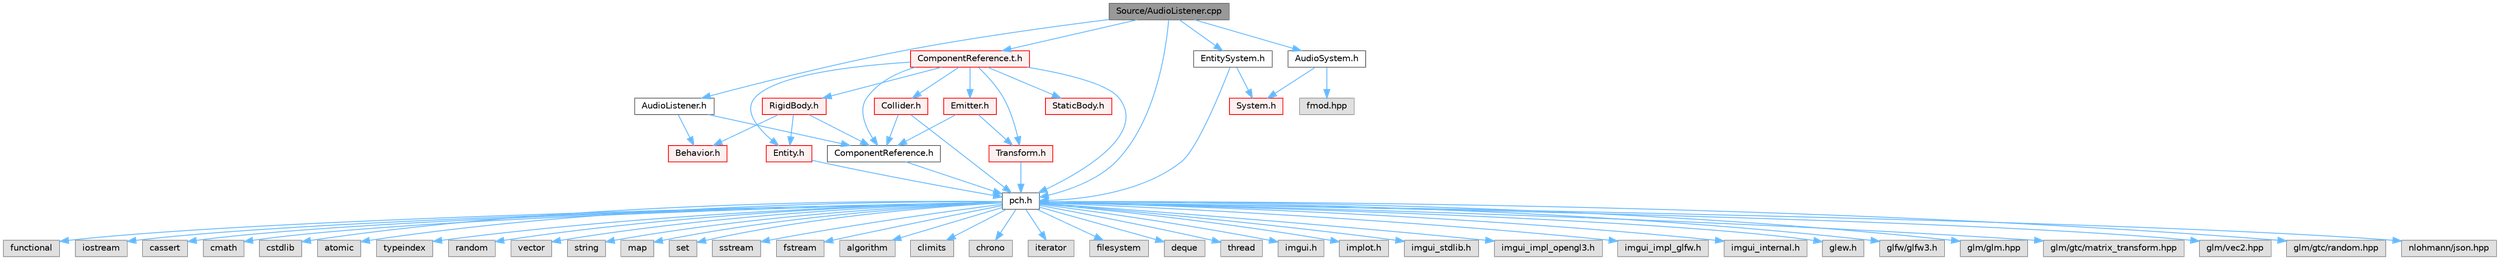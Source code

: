 digraph "Source/AudioListener.cpp"
{
 // LATEX_PDF_SIZE
  bgcolor="transparent";
  edge [fontname=Helvetica,fontsize=10,labelfontname=Helvetica,labelfontsize=10];
  node [fontname=Helvetica,fontsize=10,shape=box,height=0.2,width=0.4];
  Node1 [id="Node000001",label="Source/AudioListener.cpp",height=0.2,width=0.4,color="gray40", fillcolor="grey60", style="filled", fontcolor="black",tooltip="Component that picks up spatial audio."];
  Node1 -> Node2 [id="edge1_Node000001_Node000002",color="steelblue1",style="solid",tooltip=" "];
  Node2 [id="Node000002",label="pch.h",height=0.2,width=0.4,color="grey40", fillcolor="white", style="filled",URL="$de/d3a/pch_8h.html",tooltip="This is a precompiled header file."];
  Node2 -> Node3 [id="edge2_Node000002_Node000003",color="steelblue1",style="solid",tooltip=" "];
  Node3 [id="Node000003",label="functional",height=0.2,width=0.4,color="grey60", fillcolor="#E0E0E0", style="filled",tooltip=" "];
  Node2 -> Node4 [id="edge3_Node000002_Node000004",color="steelblue1",style="solid",tooltip=" "];
  Node4 [id="Node000004",label="iostream",height=0.2,width=0.4,color="grey60", fillcolor="#E0E0E0", style="filled",tooltip=" "];
  Node2 -> Node5 [id="edge4_Node000002_Node000005",color="steelblue1",style="solid",tooltip=" "];
  Node5 [id="Node000005",label="cassert",height=0.2,width=0.4,color="grey60", fillcolor="#E0E0E0", style="filled",tooltip=" "];
  Node2 -> Node6 [id="edge5_Node000002_Node000006",color="steelblue1",style="solid",tooltip=" "];
  Node6 [id="Node000006",label="cmath",height=0.2,width=0.4,color="grey60", fillcolor="#E0E0E0", style="filled",tooltip=" "];
  Node2 -> Node7 [id="edge6_Node000002_Node000007",color="steelblue1",style="solid",tooltip=" "];
  Node7 [id="Node000007",label="cstdlib",height=0.2,width=0.4,color="grey60", fillcolor="#E0E0E0", style="filled",tooltip=" "];
  Node2 -> Node8 [id="edge7_Node000002_Node000008",color="steelblue1",style="solid",tooltip=" "];
  Node8 [id="Node000008",label="atomic",height=0.2,width=0.4,color="grey60", fillcolor="#E0E0E0", style="filled",tooltip=" "];
  Node2 -> Node9 [id="edge8_Node000002_Node000009",color="steelblue1",style="solid",tooltip=" "];
  Node9 [id="Node000009",label="typeindex",height=0.2,width=0.4,color="grey60", fillcolor="#E0E0E0", style="filled",tooltip=" "];
  Node2 -> Node10 [id="edge9_Node000002_Node000010",color="steelblue1",style="solid",tooltip=" "];
  Node10 [id="Node000010",label="random",height=0.2,width=0.4,color="grey60", fillcolor="#E0E0E0", style="filled",tooltip=" "];
  Node2 -> Node11 [id="edge10_Node000002_Node000011",color="steelblue1",style="solid",tooltip=" "];
  Node11 [id="Node000011",label="vector",height=0.2,width=0.4,color="grey60", fillcolor="#E0E0E0", style="filled",tooltip=" "];
  Node2 -> Node12 [id="edge11_Node000002_Node000012",color="steelblue1",style="solid",tooltip=" "];
  Node12 [id="Node000012",label="string",height=0.2,width=0.4,color="grey60", fillcolor="#E0E0E0", style="filled",tooltip=" "];
  Node2 -> Node13 [id="edge12_Node000002_Node000013",color="steelblue1",style="solid",tooltip=" "];
  Node13 [id="Node000013",label="map",height=0.2,width=0.4,color="grey60", fillcolor="#E0E0E0", style="filled",tooltip=" "];
  Node2 -> Node14 [id="edge13_Node000002_Node000014",color="steelblue1",style="solid",tooltip=" "];
  Node14 [id="Node000014",label="set",height=0.2,width=0.4,color="grey60", fillcolor="#E0E0E0", style="filled",tooltip=" "];
  Node2 -> Node15 [id="edge14_Node000002_Node000015",color="steelblue1",style="solid",tooltip=" "];
  Node15 [id="Node000015",label="sstream",height=0.2,width=0.4,color="grey60", fillcolor="#E0E0E0", style="filled",tooltip=" "];
  Node2 -> Node16 [id="edge15_Node000002_Node000016",color="steelblue1",style="solid",tooltip=" "];
  Node16 [id="Node000016",label="fstream",height=0.2,width=0.4,color="grey60", fillcolor="#E0E0E0", style="filled",tooltip=" "];
  Node2 -> Node17 [id="edge16_Node000002_Node000017",color="steelblue1",style="solid",tooltip=" "];
  Node17 [id="Node000017",label="algorithm",height=0.2,width=0.4,color="grey60", fillcolor="#E0E0E0", style="filled",tooltip=" "];
  Node2 -> Node18 [id="edge17_Node000002_Node000018",color="steelblue1",style="solid",tooltip=" "];
  Node18 [id="Node000018",label="climits",height=0.2,width=0.4,color="grey60", fillcolor="#E0E0E0", style="filled",tooltip=" "];
  Node2 -> Node19 [id="edge18_Node000002_Node000019",color="steelblue1",style="solid",tooltip=" "];
  Node19 [id="Node000019",label="chrono",height=0.2,width=0.4,color="grey60", fillcolor="#E0E0E0", style="filled",tooltip=" "];
  Node2 -> Node20 [id="edge19_Node000002_Node000020",color="steelblue1",style="solid",tooltip=" "];
  Node20 [id="Node000020",label="iterator",height=0.2,width=0.4,color="grey60", fillcolor="#E0E0E0", style="filled",tooltip=" "];
  Node2 -> Node21 [id="edge20_Node000002_Node000021",color="steelblue1",style="solid",tooltip=" "];
  Node21 [id="Node000021",label="filesystem",height=0.2,width=0.4,color="grey60", fillcolor="#E0E0E0", style="filled",tooltip=" "];
  Node2 -> Node22 [id="edge21_Node000002_Node000022",color="steelblue1",style="solid",tooltip=" "];
  Node22 [id="Node000022",label="deque",height=0.2,width=0.4,color="grey60", fillcolor="#E0E0E0", style="filled",tooltip=" "];
  Node2 -> Node23 [id="edge22_Node000002_Node000023",color="steelblue1",style="solid",tooltip=" "];
  Node23 [id="Node000023",label="thread",height=0.2,width=0.4,color="grey60", fillcolor="#E0E0E0", style="filled",tooltip=" "];
  Node2 -> Node24 [id="edge23_Node000002_Node000024",color="steelblue1",style="solid",tooltip=" "];
  Node24 [id="Node000024",label="imgui.h",height=0.2,width=0.4,color="grey60", fillcolor="#E0E0E0", style="filled",tooltip=" "];
  Node2 -> Node25 [id="edge24_Node000002_Node000025",color="steelblue1",style="solid",tooltip=" "];
  Node25 [id="Node000025",label="implot.h",height=0.2,width=0.4,color="grey60", fillcolor="#E0E0E0", style="filled",tooltip=" "];
  Node2 -> Node26 [id="edge25_Node000002_Node000026",color="steelblue1",style="solid",tooltip=" "];
  Node26 [id="Node000026",label="imgui_stdlib.h",height=0.2,width=0.4,color="grey60", fillcolor="#E0E0E0", style="filled",tooltip=" "];
  Node2 -> Node27 [id="edge26_Node000002_Node000027",color="steelblue1",style="solid",tooltip=" "];
  Node27 [id="Node000027",label="imgui_impl_opengl3.h",height=0.2,width=0.4,color="grey60", fillcolor="#E0E0E0", style="filled",tooltip=" "];
  Node2 -> Node28 [id="edge27_Node000002_Node000028",color="steelblue1",style="solid",tooltip=" "];
  Node28 [id="Node000028",label="imgui_impl_glfw.h",height=0.2,width=0.4,color="grey60", fillcolor="#E0E0E0", style="filled",tooltip=" "];
  Node2 -> Node29 [id="edge28_Node000002_Node000029",color="steelblue1",style="solid",tooltip=" "];
  Node29 [id="Node000029",label="imgui_internal.h",height=0.2,width=0.4,color="grey60", fillcolor="#E0E0E0", style="filled",tooltip=" "];
  Node2 -> Node30 [id="edge29_Node000002_Node000030",color="steelblue1",style="solid",tooltip=" "];
  Node30 [id="Node000030",label="glew.h",height=0.2,width=0.4,color="grey60", fillcolor="#E0E0E0", style="filled",tooltip=" "];
  Node2 -> Node31 [id="edge30_Node000002_Node000031",color="steelblue1",style="solid",tooltip=" "];
  Node31 [id="Node000031",label="glfw/glfw3.h",height=0.2,width=0.4,color="grey60", fillcolor="#E0E0E0", style="filled",tooltip=" "];
  Node2 -> Node32 [id="edge31_Node000002_Node000032",color="steelblue1",style="solid",tooltip=" "];
  Node32 [id="Node000032",label="glm/glm.hpp",height=0.2,width=0.4,color="grey60", fillcolor="#E0E0E0", style="filled",tooltip=" "];
  Node2 -> Node33 [id="edge32_Node000002_Node000033",color="steelblue1",style="solid",tooltip=" "];
  Node33 [id="Node000033",label="glm/gtc/matrix_transform.hpp",height=0.2,width=0.4,color="grey60", fillcolor="#E0E0E0", style="filled",tooltip=" "];
  Node2 -> Node34 [id="edge33_Node000002_Node000034",color="steelblue1",style="solid",tooltip=" "];
  Node34 [id="Node000034",label="glm/vec2.hpp",height=0.2,width=0.4,color="grey60", fillcolor="#E0E0E0", style="filled",tooltip=" "];
  Node2 -> Node35 [id="edge34_Node000002_Node000035",color="steelblue1",style="solid",tooltip=" "];
  Node35 [id="Node000035",label="glm/gtc/random.hpp",height=0.2,width=0.4,color="grey60", fillcolor="#E0E0E0", style="filled",tooltip=" "];
  Node2 -> Node36 [id="edge35_Node000002_Node000036",color="steelblue1",style="solid",tooltip=" "];
  Node36 [id="Node000036",label="nlohmann/json.hpp",height=0.2,width=0.4,color="grey60", fillcolor="#E0E0E0", style="filled",tooltip=" "];
  Node1 -> Node37 [id="edge36_Node000001_Node000037",color="steelblue1",style="solid",tooltip=" "];
  Node37 [id="Node000037",label="AudioListener.h",height=0.2,width=0.4,color="grey40", fillcolor="white", style="filled",URL="$d8/dbb/AudioListener_8h.html",tooltip="Component that picks up spatial audio."];
  Node37 -> Node38 [id="edge37_Node000037_Node000038",color="steelblue1",style="solid",tooltip=" "];
  Node38 [id="Node000038",label="Behavior.h",height=0.2,width=0.4,color="red", fillcolor="#FFF0F0", style="filled",URL="$d8/dd5/Behavior_8h.html",tooltip="Virtual behavior component header."];
  Node37 -> Node45 [id="edge38_Node000037_Node000045",color="steelblue1",style="solid",tooltip=" "];
  Node45 [id="Node000045",label="ComponentReference.h",height=0.2,width=0.4,color="grey40", fillcolor="white", style="filled",URL="$d2/dba/ComponentReference_8h.html",tooltip="a reference to a component in the scene"];
  Node45 -> Node2 [id="edge39_Node000045_Node000002",color="steelblue1",style="solid",tooltip=" "];
  Node1 -> Node46 [id="edge40_Node000001_Node000046",color="steelblue1",style="solid",tooltip=" "];
  Node46 [id="Node000046",label="AudioSystem.h",height=0.2,width=0.4,color="grey40", fillcolor="white", style="filled",URL="$d1/dce/AudioSystem_8h.html",tooltip="System that implements FMOD and allows the loading and playing of audio."];
  Node46 -> Node47 [id="edge41_Node000046_Node000047",color="steelblue1",style="solid",tooltip=" "];
  Node47 [id="Node000047",label="System.h",height=0.2,width=0.4,color="red", fillcolor="#FFF0F0", style="filled",URL="$db/d39/System_8h.html",tooltip="Base class for all Systems."];
  Node46 -> Node49 [id="edge42_Node000046_Node000049",color="steelblue1",style="solid",tooltip=" "];
  Node49 [id="Node000049",label="fmod.hpp",height=0.2,width=0.4,color="grey60", fillcolor="#E0E0E0", style="filled",tooltip=" "];
  Node1 -> Node50 [id="edge43_Node000001_Node000050",color="steelblue1",style="solid",tooltip=" "];
  Node50 [id="Node000050",label="ComponentReference.t.h",height=0.2,width=0.4,color="red", fillcolor="#FFF0F0", style="filled",URL="$da/d20/ComponentReference_8t_8h.html",tooltip="a reference to a component in the scene"];
  Node50 -> Node2 [id="edge44_Node000050_Node000002",color="steelblue1",style="solid",tooltip=" "];
  Node50 -> Node45 [id="edge45_Node000050_Node000045",color="steelblue1",style="solid",tooltip=" "];
  Node50 -> Node51 [id="edge46_Node000050_Node000051",color="steelblue1",style="solid",tooltip=" "];
  Node51 [id="Node000051",label="Entity.h",height=0.2,width=0.4,color="red", fillcolor="#FFF0F0", style="filled",URL="$d4/da0/Entity_8h.html",tooltip="Entity class which holds Components."];
  Node51 -> Node2 [id="edge47_Node000051_Node000002",color="steelblue1",style="solid",tooltip=" "];
  Node50 -> Node52 [id="edge48_Node000050_Node000052",color="steelblue1",style="solid",tooltip=" "];
  Node52 [id="Node000052",label="Collider.h",height=0.2,width=0.4,color="red", fillcolor="#FFF0F0", style="filled",URL="$de/d94/Collider_8h.html",tooltip="Base component for detecting collisions."];
  Node52 -> Node2 [id="edge49_Node000052_Node000002",color="steelblue1",style="solid",tooltip=" "];
  Node52 -> Node45 [id="edge50_Node000052_Node000045",color="steelblue1",style="solid",tooltip=" "];
  Node50 -> Node54 [id="edge51_Node000050_Node000054",color="steelblue1",style="solid",tooltip=" "];
  Node54 [id="Node000054",label="StaticBody.h",height=0.2,width=0.4,color="red", fillcolor="#FFF0F0", style="filled",URL="$dd/d7f/StaticBody_8h.html",tooltip="pysics body which can be collided with and does not move"];
  Node50 -> Node55 [id="edge52_Node000050_Node000055",color="steelblue1",style="solid",tooltip=" "];
  Node55 [id="Node000055",label="Transform.h",height=0.2,width=0.4,color="red", fillcolor="#FFF0F0", style="filled",URL="$de/dfb/Transform_8h.html",tooltip="Transform."];
  Node55 -> Node2 [id="edge53_Node000055_Node000002",color="steelblue1",style="solid",tooltip=" "];
  Node50 -> Node56 [id="edge54_Node000050_Node000056",color="steelblue1",style="solid",tooltip=" "];
  Node56 [id="Node000056",label="RigidBody.h",height=0.2,width=0.4,color="red", fillcolor="#FFF0F0", style="filled",URL="$dc/da0/RigidBody_8h_source.html",tooltip=" "];
  Node56 -> Node51 [id="edge55_Node000056_Node000051",color="steelblue1",style="solid",tooltip=" "];
  Node56 -> Node38 [id="edge56_Node000056_Node000038",color="steelblue1",style="solid",tooltip=" "];
  Node56 -> Node45 [id="edge57_Node000056_Node000045",color="steelblue1",style="solid",tooltip=" "];
  Node50 -> Node57 [id="edge58_Node000050_Node000057",color="steelblue1",style="solid",tooltip=" "];
  Node57 [id="Node000057",label="Emitter.h",height=0.2,width=0.4,color="red", fillcolor="#FFF0F0", style="filled",URL="$da/d24/Emitter_8h.html",tooltip="Controls timing of particle emissions, and their init data."];
  Node57 -> Node45 [id="edge59_Node000057_Node000045",color="steelblue1",style="solid",tooltip=" "];
  Node57 -> Node55 [id="edge60_Node000057_Node000055",color="steelblue1",style="solid",tooltip=" "];
  Node1 -> Node62 [id="edge61_Node000001_Node000062",color="steelblue1",style="solid",tooltip=" "];
  Node62 [id="Node000062",label="EntitySystem.h",height=0.2,width=0.4,color="grey40", fillcolor="white", style="filled",URL="$d2/d2a/EntitySystem_8h.html",tooltip="System that manages the storing and handling of Entities."];
  Node62 -> Node2 [id="edge62_Node000062_Node000002",color="steelblue1",style="solid",tooltip=" "];
  Node62 -> Node47 [id="edge63_Node000062_Node000047",color="steelblue1",style="solid",tooltip=" "];
}
